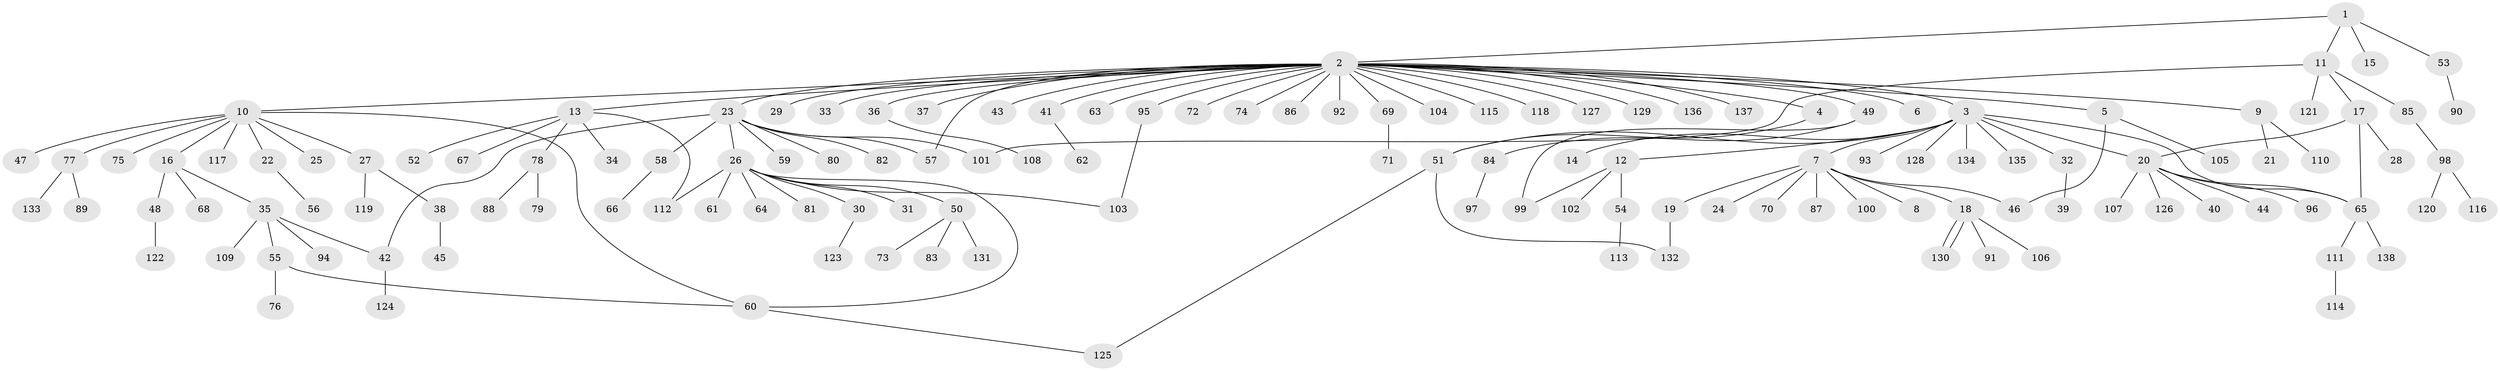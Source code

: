 // Generated by graph-tools (version 1.1) at 2025/14/03/09/25 04:14:30]
// undirected, 138 vertices, 153 edges
graph export_dot {
graph [start="1"]
  node [color=gray90,style=filled];
  1;
  2;
  3;
  4;
  5;
  6;
  7;
  8;
  9;
  10;
  11;
  12;
  13;
  14;
  15;
  16;
  17;
  18;
  19;
  20;
  21;
  22;
  23;
  24;
  25;
  26;
  27;
  28;
  29;
  30;
  31;
  32;
  33;
  34;
  35;
  36;
  37;
  38;
  39;
  40;
  41;
  42;
  43;
  44;
  45;
  46;
  47;
  48;
  49;
  50;
  51;
  52;
  53;
  54;
  55;
  56;
  57;
  58;
  59;
  60;
  61;
  62;
  63;
  64;
  65;
  66;
  67;
  68;
  69;
  70;
  71;
  72;
  73;
  74;
  75;
  76;
  77;
  78;
  79;
  80;
  81;
  82;
  83;
  84;
  85;
  86;
  87;
  88;
  89;
  90;
  91;
  92;
  93;
  94;
  95;
  96;
  97;
  98;
  99;
  100;
  101;
  102;
  103;
  104;
  105;
  106;
  107;
  108;
  109;
  110;
  111;
  112;
  113;
  114;
  115;
  116;
  117;
  118;
  119;
  120;
  121;
  122;
  123;
  124;
  125;
  126;
  127;
  128;
  129;
  130;
  131;
  132;
  133;
  134;
  135;
  136;
  137;
  138;
  1 -- 2;
  1 -- 11;
  1 -- 15;
  1 -- 53;
  2 -- 3;
  2 -- 4;
  2 -- 5;
  2 -- 6;
  2 -- 9;
  2 -- 10;
  2 -- 13;
  2 -- 23;
  2 -- 29;
  2 -- 33;
  2 -- 36;
  2 -- 37;
  2 -- 41;
  2 -- 43;
  2 -- 49;
  2 -- 57;
  2 -- 63;
  2 -- 69;
  2 -- 72;
  2 -- 74;
  2 -- 86;
  2 -- 92;
  2 -- 95;
  2 -- 104;
  2 -- 115;
  2 -- 118;
  2 -- 127;
  2 -- 129;
  2 -- 136;
  2 -- 137;
  3 -- 7;
  3 -- 12;
  3 -- 14;
  3 -- 20;
  3 -- 32;
  3 -- 51;
  3 -- 65;
  3 -- 93;
  3 -- 128;
  3 -- 134;
  3 -- 135;
  4 -- 51;
  5 -- 46;
  5 -- 105;
  7 -- 8;
  7 -- 18;
  7 -- 19;
  7 -- 24;
  7 -- 46;
  7 -- 70;
  7 -- 87;
  7 -- 100;
  9 -- 21;
  9 -- 110;
  10 -- 16;
  10 -- 22;
  10 -- 25;
  10 -- 27;
  10 -- 47;
  10 -- 60;
  10 -- 75;
  10 -- 77;
  10 -- 117;
  11 -- 17;
  11 -- 85;
  11 -- 101;
  11 -- 121;
  12 -- 54;
  12 -- 99;
  12 -- 102;
  13 -- 34;
  13 -- 52;
  13 -- 67;
  13 -- 78;
  13 -- 112;
  16 -- 35;
  16 -- 48;
  16 -- 68;
  17 -- 20;
  17 -- 28;
  17 -- 65;
  18 -- 91;
  18 -- 106;
  18 -- 130;
  18 -- 130;
  19 -- 132;
  20 -- 40;
  20 -- 44;
  20 -- 65;
  20 -- 96;
  20 -- 107;
  20 -- 126;
  22 -- 56;
  23 -- 26;
  23 -- 42;
  23 -- 57;
  23 -- 58;
  23 -- 59;
  23 -- 80;
  23 -- 82;
  23 -- 101;
  26 -- 30;
  26 -- 31;
  26 -- 50;
  26 -- 60;
  26 -- 61;
  26 -- 64;
  26 -- 81;
  26 -- 103;
  26 -- 112;
  27 -- 38;
  27 -- 119;
  30 -- 123;
  32 -- 39;
  35 -- 42;
  35 -- 55;
  35 -- 94;
  35 -- 109;
  36 -- 108;
  38 -- 45;
  41 -- 62;
  42 -- 124;
  48 -- 122;
  49 -- 84;
  49 -- 99;
  50 -- 73;
  50 -- 83;
  50 -- 131;
  51 -- 125;
  51 -- 132;
  53 -- 90;
  54 -- 113;
  55 -- 60;
  55 -- 76;
  58 -- 66;
  60 -- 125;
  65 -- 111;
  65 -- 138;
  69 -- 71;
  77 -- 89;
  77 -- 133;
  78 -- 79;
  78 -- 88;
  84 -- 97;
  85 -- 98;
  95 -- 103;
  98 -- 116;
  98 -- 120;
  111 -- 114;
}
